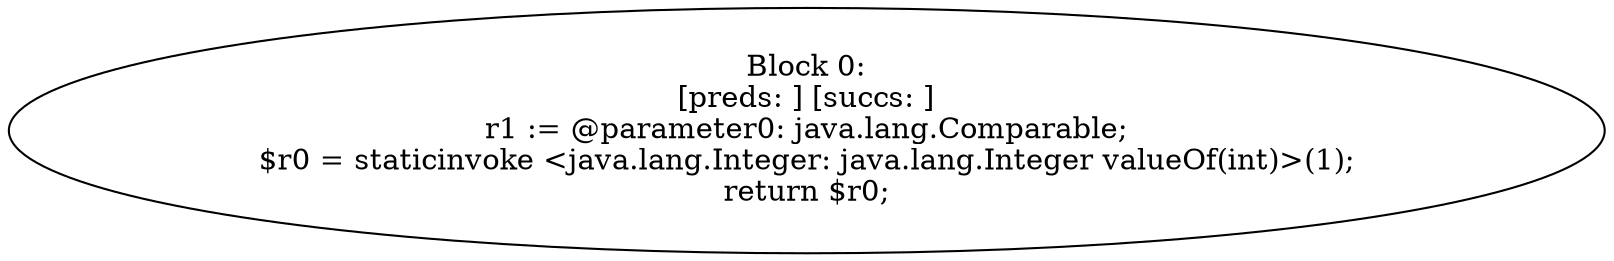 digraph "unitGraph" {
    "Block 0:
[preds: ] [succs: ]
r1 := @parameter0: java.lang.Comparable;
$r0 = staticinvoke <java.lang.Integer: java.lang.Integer valueOf(int)>(1);
return $r0;
"
}
